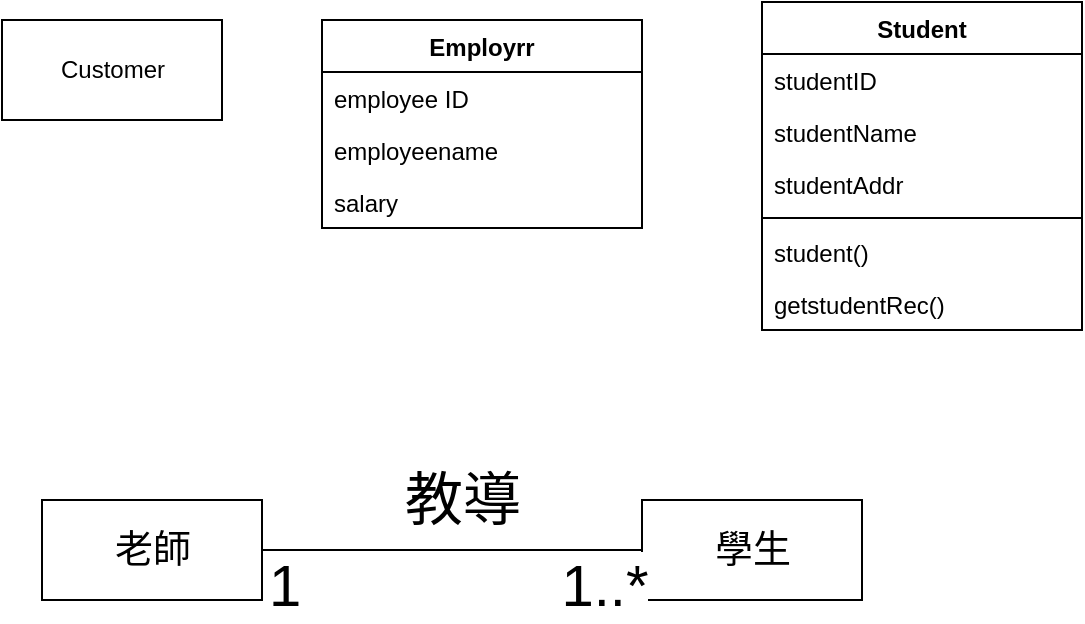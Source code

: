 <mxfile>
    <diagram id="7gL_joj-zUjxchjvcZJa" name="第1頁">
        <mxGraphModel dx="746" dy="568" grid="1" gridSize="10" guides="1" tooltips="1" connect="1" arrows="1" fold="1" page="1" pageScale="1" pageWidth="827" pageHeight="1169" math="0" shadow="0">
            <root>
                <mxCell id="0"/>
                <mxCell id="1" parent="0"/>
                <mxCell id="2" value="Customer" style="html=1;" vertex="1" parent="1">
                    <mxGeometry x="110" y="170" width="110" height="50" as="geometry"/>
                </mxCell>
                <mxCell id="3" value="Employrr" style="swimlane;fontStyle=1;align=center;verticalAlign=top;childLayout=stackLayout;horizontal=1;startSize=26;horizontalStack=0;resizeParent=1;resizeParentMax=0;resizeLast=0;collapsible=1;marginBottom=0;" vertex="1" parent="1">
                    <mxGeometry x="270" y="170" width="160" height="104" as="geometry"/>
                </mxCell>
                <mxCell id="4" value="employee ID" style="text;strokeColor=none;fillColor=none;align=left;verticalAlign=top;spacingLeft=4;spacingRight=4;overflow=hidden;rotatable=0;points=[[0,0.5],[1,0.5]];portConstraint=eastwest;" vertex="1" parent="3">
                    <mxGeometry y="26" width="160" height="26" as="geometry"/>
                </mxCell>
                <mxCell id="11" value="employeename&#10;" style="text;strokeColor=none;fillColor=none;align=left;verticalAlign=top;spacingLeft=4;spacingRight=4;overflow=hidden;rotatable=0;points=[[0,0.5],[1,0.5]];portConstraint=eastwest;" vertex="1" parent="3">
                    <mxGeometry y="52" width="160" height="26" as="geometry"/>
                </mxCell>
                <mxCell id="12" value="salary" style="text;strokeColor=none;fillColor=none;align=left;verticalAlign=top;spacingLeft=4;spacingRight=4;overflow=hidden;rotatable=0;points=[[0,0.5],[1,0.5]];portConstraint=eastwest;" vertex="1" parent="3">
                    <mxGeometry y="78" width="160" height="26" as="geometry"/>
                </mxCell>
                <mxCell id="7" value="Student" style="swimlane;fontStyle=1;align=center;verticalAlign=top;childLayout=stackLayout;horizontal=1;startSize=26;horizontalStack=0;resizeParent=1;resizeParentMax=0;resizeLast=0;collapsible=1;marginBottom=0;" vertex="1" parent="1">
                    <mxGeometry x="490" y="161" width="160" height="164" as="geometry"/>
                </mxCell>
                <mxCell id="8" value="studentID" style="text;strokeColor=none;fillColor=none;align=left;verticalAlign=top;spacingLeft=4;spacingRight=4;overflow=hidden;rotatable=0;points=[[0,0.5],[1,0.5]];portConstraint=eastwest;" vertex="1" parent="7">
                    <mxGeometry y="26" width="160" height="26" as="geometry"/>
                </mxCell>
                <mxCell id="13" value="studentName" style="text;strokeColor=none;fillColor=none;align=left;verticalAlign=top;spacingLeft=4;spacingRight=4;overflow=hidden;rotatable=0;points=[[0,0.5],[1,0.5]];portConstraint=eastwest;" vertex="1" parent="7">
                    <mxGeometry y="52" width="160" height="26" as="geometry"/>
                </mxCell>
                <mxCell id="14" value="studentAddr" style="text;strokeColor=none;fillColor=none;align=left;verticalAlign=top;spacingLeft=4;spacingRight=4;overflow=hidden;rotatable=0;points=[[0,0.5],[1,0.5]];portConstraint=eastwest;" vertex="1" parent="7">
                    <mxGeometry y="78" width="160" height="26" as="geometry"/>
                </mxCell>
                <mxCell id="9" value="" style="line;strokeWidth=1;fillColor=none;align=left;verticalAlign=middle;spacingTop=-1;spacingLeft=3;spacingRight=3;rotatable=0;labelPosition=right;points=[];portConstraint=eastwest;strokeColor=inherit;" vertex="1" parent="7">
                    <mxGeometry y="104" width="160" height="8" as="geometry"/>
                </mxCell>
                <mxCell id="10" value="student()" style="text;strokeColor=none;fillColor=none;align=left;verticalAlign=top;spacingLeft=4;spacingRight=4;overflow=hidden;rotatable=0;points=[[0,0.5],[1,0.5]];portConstraint=eastwest;" vertex="1" parent="7">
                    <mxGeometry y="112" width="160" height="26" as="geometry"/>
                </mxCell>
                <mxCell id="15" value="getstudentRec()" style="text;strokeColor=none;fillColor=none;align=left;verticalAlign=top;spacingLeft=4;spacingRight=4;overflow=hidden;rotatable=0;points=[[0,0.5],[1,0.5]];portConstraint=eastwest;" vertex="1" parent="7">
                    <mxGeometry y="138" width="160" height="26" as="geometry"/>
                </mxCell>
                <mxCell id="20" style="edgeStyle=none;html=1;exitX=1;exitY=0.5;exitDx=0;exitDy=0;entryX=0;entryY=0.5;entryDx=0;entryDy=0;endArrow=none;endFill=0;fontStyle=0" edge="1" parent="1" source="16" target="17">
                    <mxGeometry relative="1" as="geometry">
                        <Array as="points">
                            <mxPoint x="320" y="435"/>
                        </Array>
                    </mxGeometry>
                </mxCell>
                <mxCell id="21" value="&lt;font style=&quot;font-size: 29px;&quot;&gt;教導&lt;/font&gt;" style="edgeLabel;html=1;align=center;verticalAlign=middle;resizable=0;points=[];" vertex="1" connectable="0" parent="20">
                    <mxGeometry x="0.503" y="3" relative="1" as="geometry">
                        <mxPoint x="-43" y="-22" as="offset"/>
                    </mxGeometry>
                </mxCell>
                <mxCell id="16" value="&lt;font style=&quot;font-size: 19px;&quot;&gt;老師&lt;/font&gt;" style="html=1;" vertex="1" parent="1">
                    <mxGeometry x="130" y="410" width="110" height="50" as="geometry"/>
                </mxCell>
                <mxCell id="17" value="&lt;font style=&quot;font-size: 19px;&quot;&gt;學生&lt;/font&gt;" style="html=1;" vertex="1" parent="1">
                    <mxGeometry x="430" y="410" width="110" height="50" as="geometry"/>
                </mxCell>
                <mxCell id="22" value="&lt;span style=&quot;font-size: 29px;&quot;&gt;1&lt;/span&gt;" style="edgeLabel;html=1;align=center;verticalAlign=middle;resizable=0;points=[];" vertex="1" connectable="0" parent="1">
                    <mxGeometry x="260" y="435" as="geometry">
                        <mxPoint x="-9" y="18" as="offset"/>
                    </mxGeometry>
                </mxCell>
                <mxCell id="23" value="&lt;span style=&quot;font-size: 29px;&quot;&gt;1..*&lt;/span&gt;" style="edgeLabel;html=1;align=center;verticalAlign=middle;resizable=0;points=[];" vertex="1" connectable="0" parent="1">
                    <mxGeometry x="420" y="435" as="geometry">
                        <mxPoint x="-9" y="18" as="offset"/>
                    </mxGeometry>
                </mxCell>
            </root>
        </mxGraphModel>
    </diagram>
</mxfile>